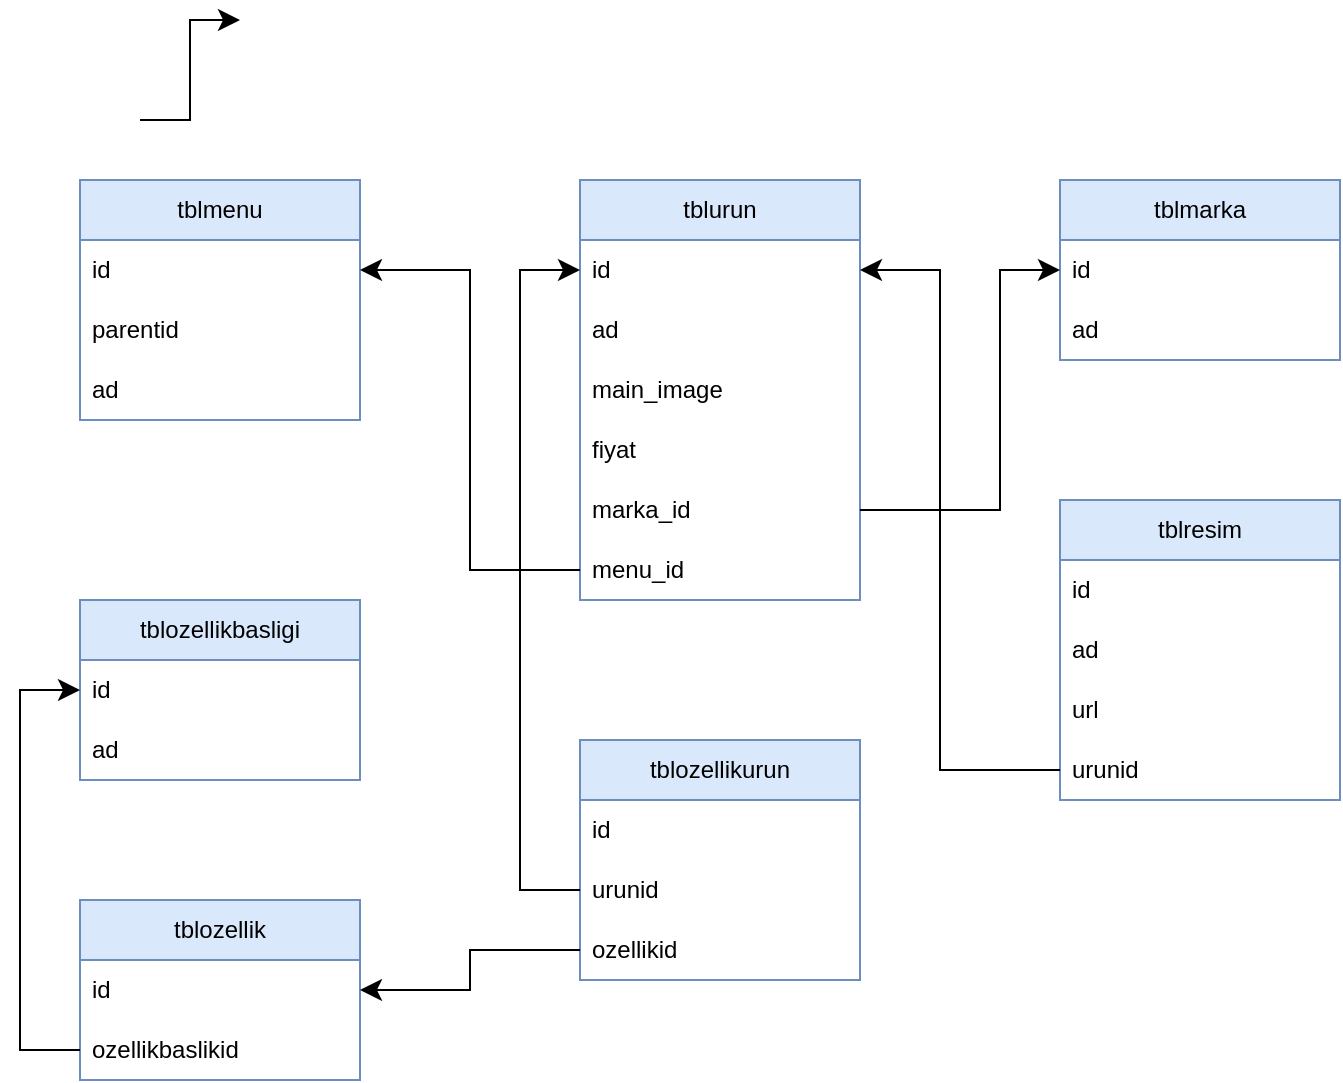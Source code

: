 <mxfile version="23.1.4" type="device">
  <diagram name="Sayfa -1" id="eRc9bdh9bsWQGts-8FIO">
    <mxGraphModel dx="1464" dy="991" grid="1" gridSize="10" guides="1" tooltips="1" connect="1" arrows="1" fold="1" page="0" pageScale="1" pageWidth="827" pageHeight="1169" math="0" shadow="0">
      <root>
        <mxCell id="0" />
        <mxCell id="1" parent="0" />
        <mxCell id="0g6GUQx9okRjSwR93jh2-2" value="tblmenu" style="swimlane;fontStyle=0;childLayout=stackLayout;horizontal=1;startSize=30;horizontalStack=0;resizeParent=1;resizeParentMax=0;resizeLast=0;collapsible=1;marginBottom=0;whiteSpace=wrap;html=1;swimlaneFillColor=none;fillColor=#dae8fc;strokeColor=#6c8ebf;" vertex="1" parent="1">
          <mxGeometry x="-60" y="30" width="140" height="120" as="geometry" />
        </mxCell>
        <mxCell id="0g6GUQx9okRjSwR93jh2-3" value="id" style="text;strokeColor=none;fillColor=none;align=left;verticalAlign=middle;spacingLeft=4;spacingRight=4;overflow=hidden;points=[[0,0.5],[1,0.5]];portConstraint=eastwest;rotatable=0;whiteSpace=wrap;html=1;" vertex="1" parent="0g6GUQx9okRjSwR93jh2-2">
          <mxGeometry y="30" width="140" height="30" as="geometry" />
        </mxCell>
        <mxCell id="0g6GUQx9okRjSwR93jh2-4" value="parentid" style="text;strokeColor=none;fillColor=none;align=left;verticalAlign=middle;spacingLeft=4;spacingRight=4;overflow=hidden;points=[[0,0.5],[1,0.5]];portConstraint=eastwest;rotatable=0;whiteSpace=wrap;html=1;" vertex="1" parent="0g6GUQx9okRjSwR93jh2-2">
          <mxGeometry y="60" width="140" height="30" as="geometry" />
        </mxCell>
        <mxCell id="0g6GUQx9okRjSwR93jh2-5" value="ad" style="text;strokeColor=none;fillColor=none;align=left;verticalAlign=middle;spacingLeft=4;spacingRight=4;overflow=hidden;points=[[0,0.5],[1,0.5]];portConstraint=eastwest;rotatable=0;whiteSpace=wrap;html=1;" vertex="1" parent="0g6GUQx9okRjSwR93jh2-2">
          <mxGeometry y="90" width="140" height="30" as="geometry" />
        </mxCell>
        <mxCell id="0g6GUQx9okRjSwR93jh2-6" value="" style="edgeStyle=elbowEdgeStyle;elbow=horizontal;endArrow=classic;html=1;curved=0;rounded=0;endSize=8;startSize=8;fontSize=12;" edge="1" parent="1">
          <mxGeometry width="50" height="50" relative="1" as="geometry">
            <mxPoint x="-30" as="sourcePoint" />
            <mxPoint x="20" y="-50" as="targetPoint" />
          </mxGeometry>
        </mxCell>
        <mxCell id="0g6GUQx9okRjSwR93jh2-7" value="tblurun" style="swimlane;fontStyle=0;childLayout=stackLayout;horizontal=1;startSize=30;horizontalStack=0;resizeParent=1;resizeParentMax=0;resizeLast=0;collapsible=1;marginBottom=0;whiteSpace=wrap;html=1;fillColor=#dae8fc;strokeColor=#6c8ebf;" vertex="1" parent="1">
          <mxGeometry x="190" y="30" width="140" height="210" as="geometry" />
        </mxCell>
        <mxCell id="0g6GUQx9okRjSwR93jh2-8" value="id" style="text;strokeColor=none;fillColor=none;align=left;verticalAlign=middle;spacingLeft=4;spacingRight=4;overflow=hidden;points=[[0,0.5],[1,0.5]];portConstraint=eastwest;rotatable=0;whiteSpace=wrap;html=1;" vertex="1" parent="0g6GUQx9okRjSwR93jh2-7">
          <mxGeometry y="30" width="140" height="30" as="geometry" />
        </mxCell>
        <mxCell id="0g6GUQx9okRjSwR93jh2-9" value="ad" style="text;strokeColor=none;fillColor=none;align=left;verticalAlign=middle;spacingLeft=4;spacingRight=4;overflow=hidden;points=[[0,0.5],[1,0.5]];portConstraint=eastwest;rotatable=0;whiteSpace=wrap;html=1;" vertex="1" parent="0g6GUQx9okRjSwR93jh2-7">
          <mxGeometry y="60" width="140" height="30" as="geometry" />
        </mxCell>
        <mxCell id="0g6GUQx9okRjSwR93jh2-10" value="main_image" style="text;strokeColor=none;fillColor=none;align=left;verticalAlign=middle;spacingLeft=4;spacingRight=4;overflow=hidden;points=[[0,0.5],[1,0.5]];portConstraint=eastwest;rotatable=0;whiteSpace=wrap;html=1;" vertex="1" parent="0g6GUQx9okRjSwR93jh2-7">
          <mxGeometry y="90" width="140" height="30" as="geometry" />
        </mxCell>
        <mxCell id="0g6GUQx9okRjSwR93jh2-11" value="fiyat" style="text;strokeColor=none;fillColor=none;align=left;verticalAlign=middle;spacingLeft=4;spacingRight=4;overflow=hidden;points=[[0,0.5],[1,0.5]];portConstraint=eastwest;rotatable=0;whiteSpace=wrap;html=1;" vertex="1" parent="0g6GUQx9okRjSwR93jh2-7">
          <mxGeometry y="120" width="140" height="30" as="geometry" />
        </mxCell>
        <mxCell id="0g6GUQx9okRjSwR93jh2-12" value="marka_id" style="text;strokeColor=none;fillColor=none;align=left;verticalAlign=middle;spacingLeft=4;spacingRight=4;overflow=hidden;points=[[0,0.5],[1,0.5]];portConstraint=eastwest;rotatable=0;whiteSpace=wrap;html=1;" vertex="1" parent="0g6GUQx9okRjSwR93jh2-7">
          <mxGeometry y="150" width="140" height="30" as="geometry" />
        </mxCell>
        <mxCell id="0g6GUQx9okRjSwR93jh2-13" value="menu_id" style="text;strokeColor=none;fillColor=none;align=left;verticalAlign=middle;spacingLeft=4;spacingRight=4;overflow=hidden;points=[[0,0.5],[1,0.5]];portConstraint=eastwest;rotatable=0;whiteSpace=wrap;html=1;" vertex="1" parent="0g6GUQx9okRjSwR93jh2-7">
          <mxGeometry y="180" width="140" height="30" as="geometry" />
        </mxCell>
        <mxCell id="0g6GUQx9okRjSwR93jh2-14" value="tblozellikbasligi" style="swimlane;fontStyle=0;childLayout=stackLayout;horizontal=1;startSize=30;horizontalStack=0;resizeParent=1;resizeParentMax=0;resizeLast=0;collapsible=1;marginBottom=0;whiteSpace=wrap;html=1;fillColor=#dae8fc;strokeColor=#6c8ebf;" vertex="1" parent="1">
          <mxGeometry x="-60" y="240" width="140" height="90" as="geometry" />
        </mxCell>
        <mxCell id="0g6GUQx9okRjSwR93jh2-15" value="id" style="text;strokeColor=none;fillColor=none;align=left;verticalAlign=middle;spacingLeft=4;spacingRight=4;overflow=hidden;points=[[0,0.5],[1,0.5]];portConstraint=eastwest;rotatable=0;whiteSpace=wrap;html=1;" vertex="1" parent="0g6GUQx9okRjSwR93jh2-14">
          <mxGeometry y="30" width="140" height="30" as="geometry" />
        </mxCell>
        <mxCell id="0g6GUQx9okRjSwR93jh2-16" value="ad" style="text;strokeColor=none;fillColor=none;align=left;verticalAlign=middle;spacingLeft=4;spacingRight=4;overflow=hidden;points=[[0,0.5],[1,0.5]];portConstraint=eastwest;rotatable=0;whiteSpace=wrap;html=1;" vertex="1" parent="0g6GUQx9okRjSwR93jh2-14">
          <mxGeometry y="60" width="140" height="30" as="geometry" />
        </mxCell>
        <mxCell id="0g6GUQx9okRjSwR93jh2-18" value="tblozellik" style="swimlane;fontStyle=0;childLayout=stackLayout;horizontal=1;startSize=30;horizontalStack=0;resizeParent=1;resizeParentMax=0;resizeLast=0;collapsible=1;marginBottom=0;whiteSpace=wrap;html=1;fillColor=#dae8fc;strokeColor=#6c8ebf;" vertex="1" parent="1">
          <mxGeometry x="-60" y="390" width="140" height="90" as="geometry" />
        </mxCell>
        <mxCell id="0g6GUQx9okRjSwR93jh2-19" value="id" style="text;strokeColor=none;fillColor=none;align=left;verticalAlign=middle;spacingLeft=4;spacingRight=4;overflow=hidden;points=[[0,0.5],[1,0.5]];portConstraint=eastwest;rotatable=0;whiteSpace=wrap;html=1;" vertex="1" parent="0g6GUQx9okRjSwR93jh2-18">
          <mxGeometry y="30" width="140" height="30" as="geometry" />
        </mxCell>
        <mxCell id="0g6GUQx9okRjSwR93jh2-20" value="ozellikbaslikid" style="text;strokeColor=none;fillColor=none;align=left;verticalAlign=middle;spacingLeft=4;spacingRight=4;overflow=hidden;points=[[0,0.5],[1,0.5]];portConstraint=eastwest;rotatable=0;whiteSpace=wrap;html=1;" vertex="1" parent="0g6GUQx9okRjSwR93jh2-18">
          <mxGeometry y="60" width="140" height="30" as="geometry" />
        </mxCell>
        <mxCell id="0g6GUQx9okRjSwR93jh2-22" value="tblozellikurun" style="swimlane;fontStyle=0;childLayout=stackLayout;horizontal=1;startSize=30;horizontalStack=0;resizeParent=1;resizeParentMax=0;resizeLast=0;collapsible=1;marginBottom=0;whiteSpace=wrap;html=1;fillColor=#dae8fc;strokeColor=#6c8ebf;" vertex="1" parent="1">
          <mxGeometry x="190" y="310" width="140" height="120" as="geometry" />
        </mxCell>
        <mxCell id="0g6GUQx9okRjSwR93jh2-23" value="id" style="text;strokeColor=none;fillColor=none;align=left;verticalAlign=middle;spacingLeft=4;spacingRight=4;overflow=hidden;points=[[0,0.5],[1,0.5]];portConstraint=eastwest;rotatable=0;whiteSpace=wrap;html=1;" vertex="1" parent="0g6GUQx9okRjSwR93jh2-22">
          <mxGeometry y="30" width="140" height="30" as="geometry" />
        </mxCell>
        <mxCell id="0g6GUQx9okRjSwR93jh2-24" value="urunid" style="text;strokeColor=none;fillColor=none;align=left;verticalAlign=middle;spacingLeft=4;spacingRight=4;overflow=hidden;points=[[0,0.5],[1,0.5]];portConstraint=eastwest;rotatable=0;whiteSpace=wrap;html=1;" vertex="1" parent="0g6GUQx9okRjSwR93jh2-22">
          <mxGeometry y="60" width="140" height="30" as="geometry" />
        </mxCell>
        <mxCell id="0g6GUQx9okRjSwR93jh2-25" value="ozellikid" style="text;strokeColor=none;fillColor=none;align=left;verticalAlign=middle;spacingLeft=4;spacingRight=4;overflow=hidden;points=[[0,0.5],[1,0.5]];portConstraint=eastwest;rotatable=0;whiteSpace=wrap;html=1;" vertex="1" parent="0g6GUQx9okRjSwR93jh2-22">
          <mxGeometry y="90" width="140" height="30" as="geometry" />
        </mxCell>
        <mxCell id="0g6GUQx9okRjSwR93jh2-26" value="tblmarka" style="swimlane;fontStyle=0;childLayout=stackLayout;horizontal=1;startSize=30;horizontalStack=0;resizeParent=1;resizeParentMax=0;resizeLast=0;collapsible=1;marginBottom=0;whiteSpace=wrap;html=1;fillColor=#dae8fc;strokeColor=#6c8ebf;" vertex="1" parent="1">
          <mxGeometry x="430" y="30" width="140" height="90" as="geometry" />
        </mxCell>
        <mxCell id="0g6GUQx9okRjSwR93jh2-27" value="id" style="text;strokeColor=none;fillColor=none;align=left;verticalAlign=middle;spacingLeft=4;spacingRight=4;overflow=hidden;points=[[0,0.5],[1,0.5]];portConstraint=eastwest;rotatable=0;whiteSpace=wrap;html=1;" vertex="1" parent="0g6GUQx9okRjSwR93jh2-26">
          <mxGeometry y="30" width="140" height="30" as="geometry" />
        </mxCell>
        <mxCell id="0g6GUQx9okRjSwR93jh2-28" value="ad" style="text;strokeColor=none;fillColor=none;align=left;verticalAlign=middle;spacingLeft=4;spacingRight=4;overflow=hidden;points=[[0,0.5],[1,0.5]];portConstraint=eastwest;rotatable=0;whiteSpace=wrap;html=1;" vertex="1" parent="0g6GUQx9okRjSwR93jh2-26">
          <mxGeometry y="60" width="140" height="30" as="geometry" />
        </mxCell>
        <mxCell id="0g6GUQx9okRjSwR93jh2-30" value="tblresim" style="swimlane;fontStyle=0;childLayout=stackLayout;horizontal=1;startSize=30;horizontalStack=0;resizeParent=1;resizeParentMax=0;resizeLast=0;collapsible=1;marginBottom=0;whiteSpace=wrap;html=1;fillColor=#dae8fc;strokeColor=#6c8ebf;" vertex="1" parent="1">
          <mxGeometry x="430" y="190" width="140" height="150" as="geometry" />
        </mxCell>
        <mxCell id="0g6GUQx9okRjSwR93jh2-31" value="id" style="text;strokeColor=none;fillColor=none;align=left;verticalAlign=middle;spacingLeft=4;spacingRight=4;overflow=hidden;points=[[0,0.5],[1,0.5]];portConstraint=eastwest;rotatable=0;whiteSpace=wrap;html=1;" vertex="1" parent="0g6GUQx9okRjSwR93jh2-30">
          <mxGeometry y="30" width="140" height="30" as="geometry" />
        </mxCell>
        <mxCell id="0g6GUQx9okRjSwR93jh2-32" value="ad" style="text;strokeColor=none;fillColor=none;align=left;verticalAlign=middle;spacingLeft=4;spacingRight=4;overflow=hidden;points=[[0,0.5],[1,0.5]];portConstraint=eastwest;rotatable=0;whiteSpace=wrap;html=1;" vertex="1" parent="0g6GUQx9okRjSwR93jh2-30">
          <mxGeometry y="60" width="140" height="30" as="geometry" />
        </mxCell>
        <mxCell id="0g6GUQx9okRjSwR93jh2-33" value="url" style="text;strokeColor=none;fillColor=none;align=left;verticalAlign=middle;spacingLeft=4;spacingRight=4;overflow=hidden;points=[[0,0.5],[1,0.5]];portConstraint=eastwest;rotatable=0;whiteSpace=wrap;html=1;" vertex="1" parent="0g6GUQx9okRjSwR93jh2-30">
          <mxGeometry y="90" width="140" height="30" as="geometry" />
        </mxCell>
        <mxCell id="0g6GUQx9okRjSwR93jh2-34" value="urunid" style="text;strokeColor=none;fillColor=none;align=left;verticalAlign=middle;spacingLeft=4;spacingRight=4;overflow=hidden;points=[[0,0.5],[1,0.5]];portConstraint=eastwest;rotatable=0;whiteSpace=wrap;html=1;" vertex="1" parent="0g6GUQx9okRjSwR93jh2-30">
          <mxGeometry y="120" width="140" height="30" as="geometry" />
        </mxCell>
        <mxCell id="0g6GUQx9okRjSwR93jh2-35" value="" style="edgeStyle=elbowEdgeStyle;elbow=horizontal;endArrow=classic;html=1;curved=0;rounded=0;endSize=8;startSize=8;fontSize=12;exitX=0;exitY=0.5;exitDx=0;exitDy=0;entryX=1;entryY=0.5;entryDx=0;entryDy=0;" edge="1" parent="1" source="0g6GUQx9okRjSwR93jh2-13" target="0g6GUQx9okRjSwR93jh2-3">
          <mxGeometry width="50" height="50" relative="1" as="geometry">
            <mxPoint x="120" y="30" as="sourcePoint" />
            <mxPoint x="170" y="-20" as="targetPoint" />
          </mxGeometry>
        </mxCell>
        <mxCell id="0g6GUQx9okRjSwR93jh2-36" value="" style="edgeStyle=elbowEdgeStyle;elbow=horizontal;endArrow=classic;html=1;curved=0;rounded=0;endSize=8;startSize=8;fontSize=12;exitX=0;exitY=0.5;exitDx=0;exitDy=0;entryX=0;entryY=0.5;entryDx=0;entryDy=0;" edge="1" parent="1" source="0g6GUQx9okRjSwR93jh2-24" target="0g6GUQx9okRjSwR93jh2-8">
          <mxGeometry width="50" height="50" relative="1" as="geometry">
            <mxPoint x="120" as="sourcePoint" />
            <mxPoint x="170" y="-50" as="targetPoint" />
            <Array as="points">
              <mxPoint x="160" y="230" />
            </Array>
          </mxGeometry>
        </mxCell>
        <mxCell id="0g6GUQx9okRjSwR93jh2-37" value="" style="edgeStyle=elbowEdgeStyle;elbow=horizontal;endArrow=classic;html=1;curved=0;rounded=0;endSize=8;startSize=8;fontSize=12;entryX=0;entryY=0.5;entryDx=0;entryDy=0;exitX=0;exitY=0.5;exitDx=0;exitDy=0;" edge="1" parent="1" source="0g6GUQx9okRjSwR93jh2-20" target="0g6GUQx9okRjSwR93jh2-15">
          <mxGeometry width="50" height="50" relative="1" as="geometry">
            <mxPoint x="-160" y="340" as="sourcePoint" />
            <mxPoint x="-110" y="290" as="targetPoint" />
            <Array as="points">
              <mxPoint x="-90" y="375" />
            </Array>
          </mxGeometry>
        </mxCell>
        <mxCell id="0g6GUQx9okRjSwR93jh2-38" value="" style="edgeStyle=elbowEdgeStyle;elbow=horizontal;endArrow=classic;html=1;curved=0;rounded=0;endSize=8;startSize=8;fontSize=12;exitX=0;exitY=0.5;exitDx=0;exitDy=0;entryX=1;entryY=0.5;entryDx=0;entryDy=0;" edge="1" parent="1" source="0g6GUQx9okRjSwR93jh2-25" target="0g6GUQx9okRjSwR93jh2-19">
          <mxGeometry width="50" height="50" relative="1" as="geometry">
            <mxPoint x="110" y="20" as="sourcePoint" />
            <mxPoint x="160" y="-30" as="targetPoint" />
          </mxGeometry>
        </mxCell>
        <mxCell id="0g6GUQx9okRjSwR93jh2-39" value="" style="edgeStyle=elbowEdgeStyle;elbow=horizontal;endArrow=classic;html=1;curved=0;rounded=0;endSize=8;startSize=8;fontSize=12;entryX=0;entryY=0.5;entryDx=0;entryDy=0;exitX=1;exitY=0.5;exitDx=0;exitDy=0;" edge="1" parent="1" source="0g6GUQx9okRjSwR93jh2-12" target="0g6GUQx9okRjSwR93jh2-27">
          <mxGeometry width="50" height="50" relative="1" as="geometry">
            <mxPoint x="360" y="140" as="sourcePoint" />
            <mxPoint x="410" y="90" as="targetPoint" />
            <Array as="points">
              <mxPoint x="400" y="140" />
            </Array>
          </mxGeometry>
        </mxCell>
        <mxCell id="0g6GUQx9okRjSwR93jh2-40" value="" style="edgeStyle=elbowEdgeStyle;elbow=horizontal;endArrow=classic;html=1;curved=0;rounded=0;endSize=8;startSize=8;fontSize=12;exitX=0;exitY=0.5;exitDx=0;exitDy=0;entryX=1;entryY=0.5;entryDx=0;entryDy=0;" edge="1" parent="1" source="0g6GUQx9okRjSwR93jh2-34" target="0g6GUQx9okRjSwR93jh2-8">
          <mxGeometry width="50" height="50" relative="1" as="geometry">
            <mxPoint x="360" as="sourcePoint" />
            <mxPoint x="410" y="-50" as="targetPoint" />
            <Array as="points">
              <mxPoint x="370" y="200" />
            </Array>
          </mxGeometry>
        </mxCell>
      </root>
    </mxGraphModel>
  </diagram>
</mxfile>
